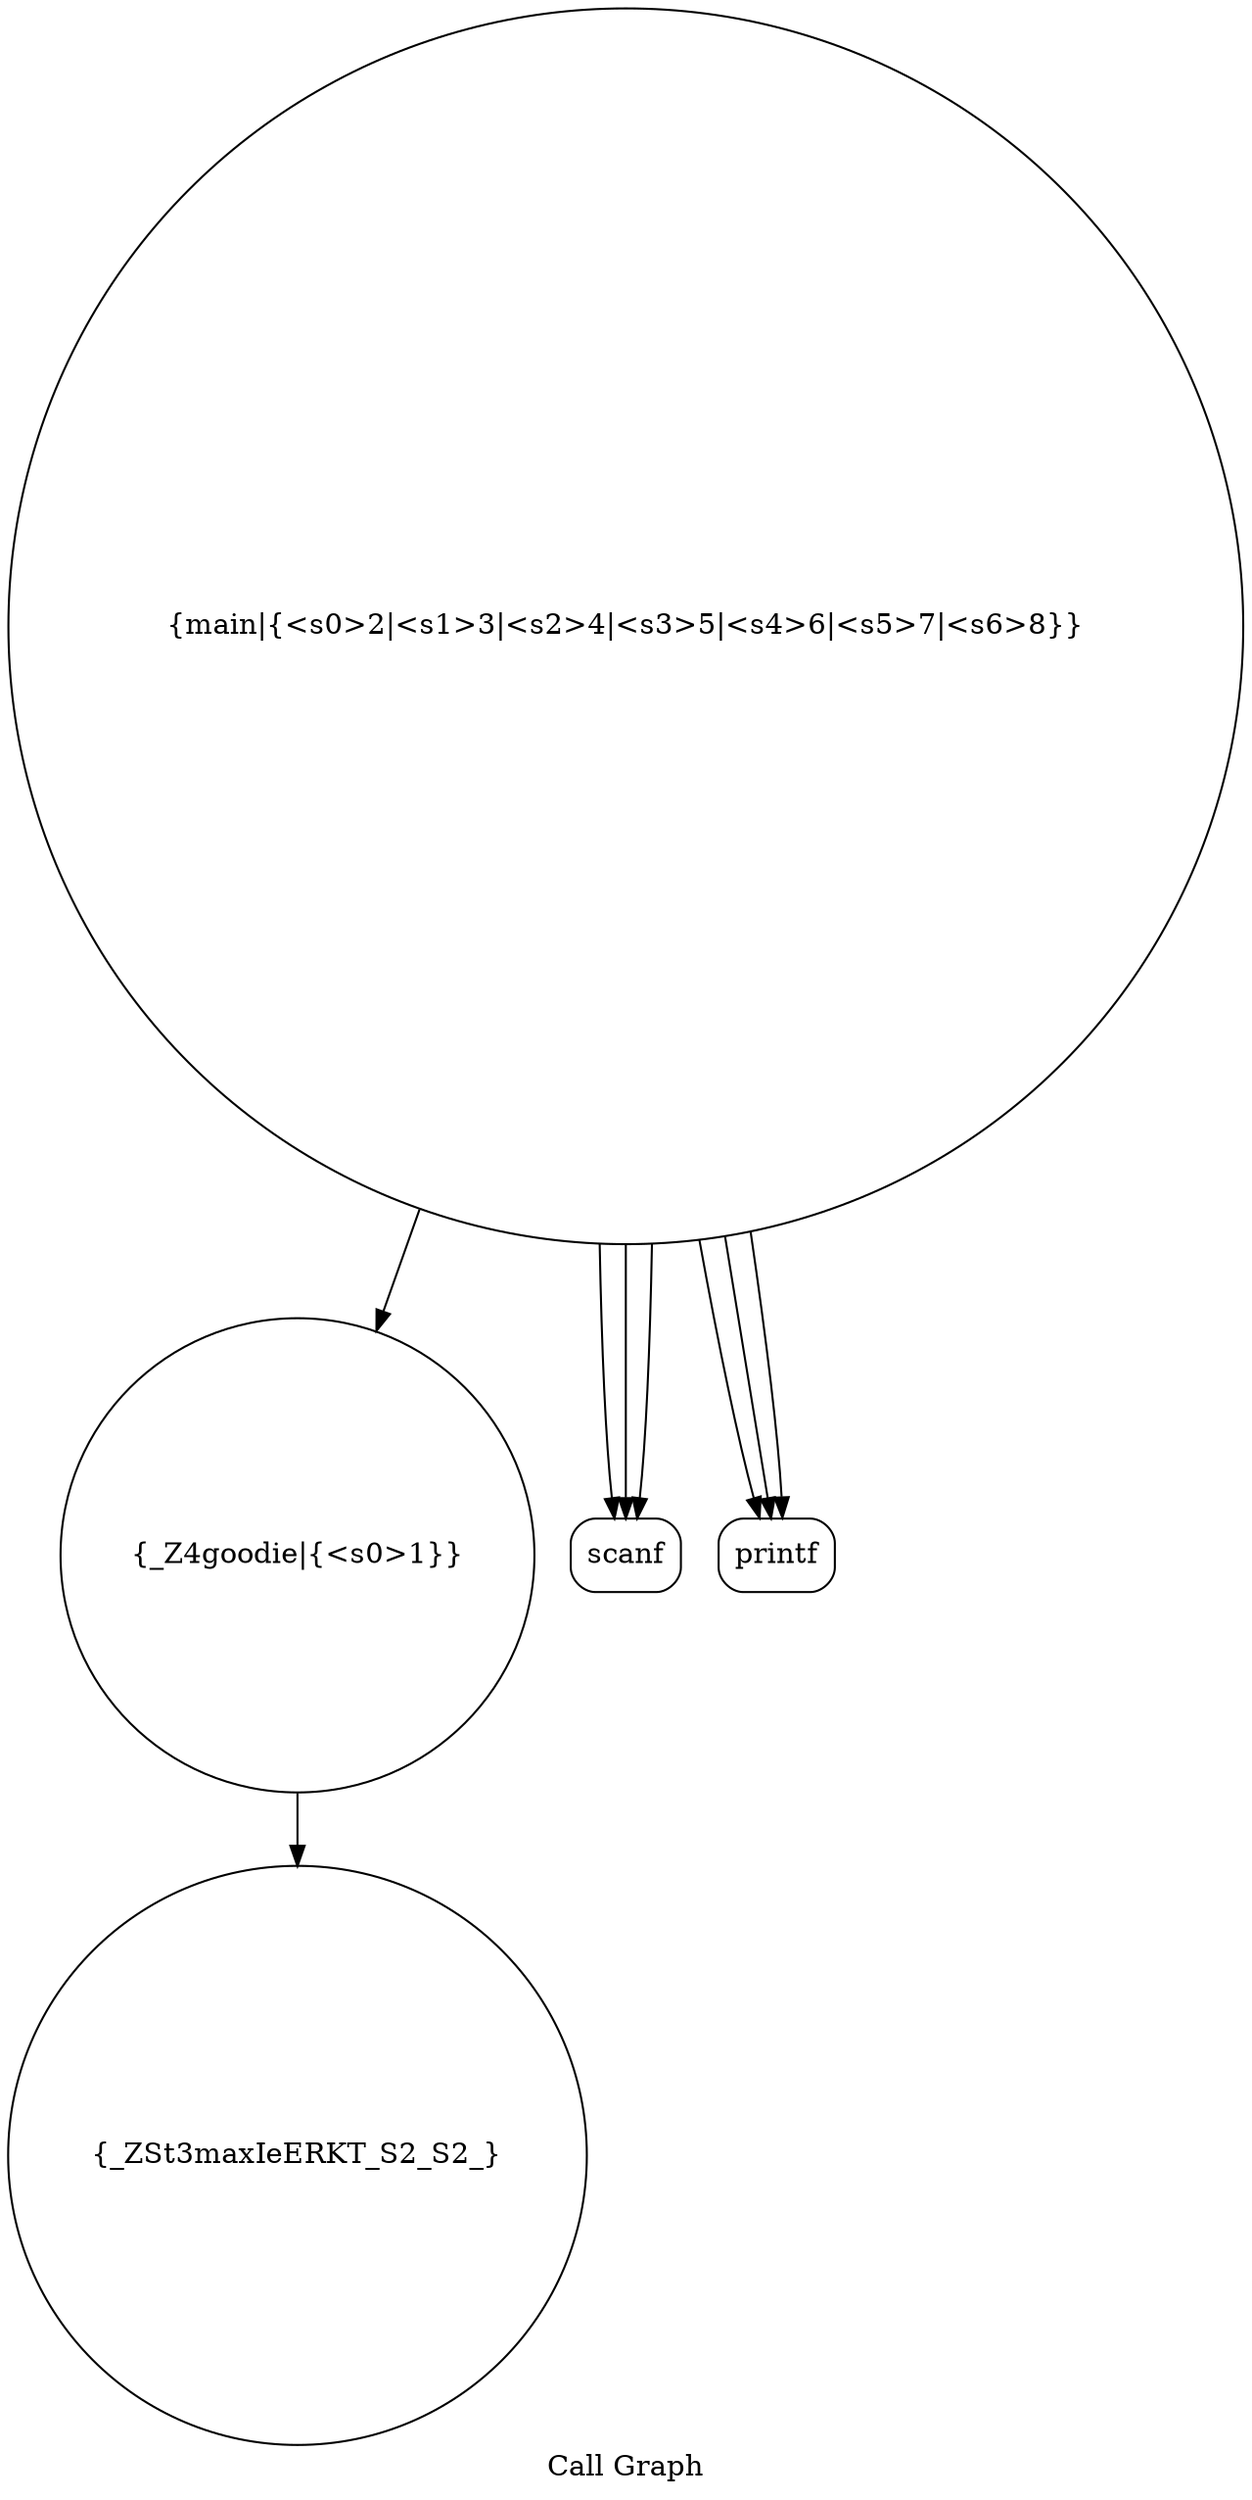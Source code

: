 digraph "Call Graph" {
	label="Call Graph";

	Node0x5618637b30e0 [shape=record,shape=circle,label="{_Z4goodie|{<s0>1}}"];
	Node0x5618637b30e0:s0 -> Node0x5618637b3570[color=black];
	Node0x5618637b35f0 [shape=record,shape=circle,label="{main|{<s0>2|<s1>3|<s2>4|<s3>5|<s4>6|<s5>7|<s6>8}}"];
	Node0x5618637b35f0:s0 -> Node0x5618637b3670[color=black];
	Node0x5618637b35f0:s1 -> Node0x5618637b3670[color=black];
	Node0x5618637b35f0:s2 -> Node0x5618637b3670[color=black];
	Node0x5618637b35f0:s3 -> Node0x5618637b36f0[color=black];
	Node0x5618637b35f0:s4 -> Node0x5618637b30e0[color=black];
	Node0x5618637b35f0:s5 -> Node0x5618637b36f0[color=black];
	Node0x5618637b35f0:s6 -> Node0x5618637b36f0[color=black];
	Node0x5618637b36f0 [shape=record,shape=Mrecord,label="{printf}"];
	Node0x5618637b3570 [shape=record,shape=circle,label="{_ZSt3maxIeERKT_S2_S2_}"];
	Node0x5618637b3670 [shape=record,shape=Mrecord,label="{scanf}"];
}
